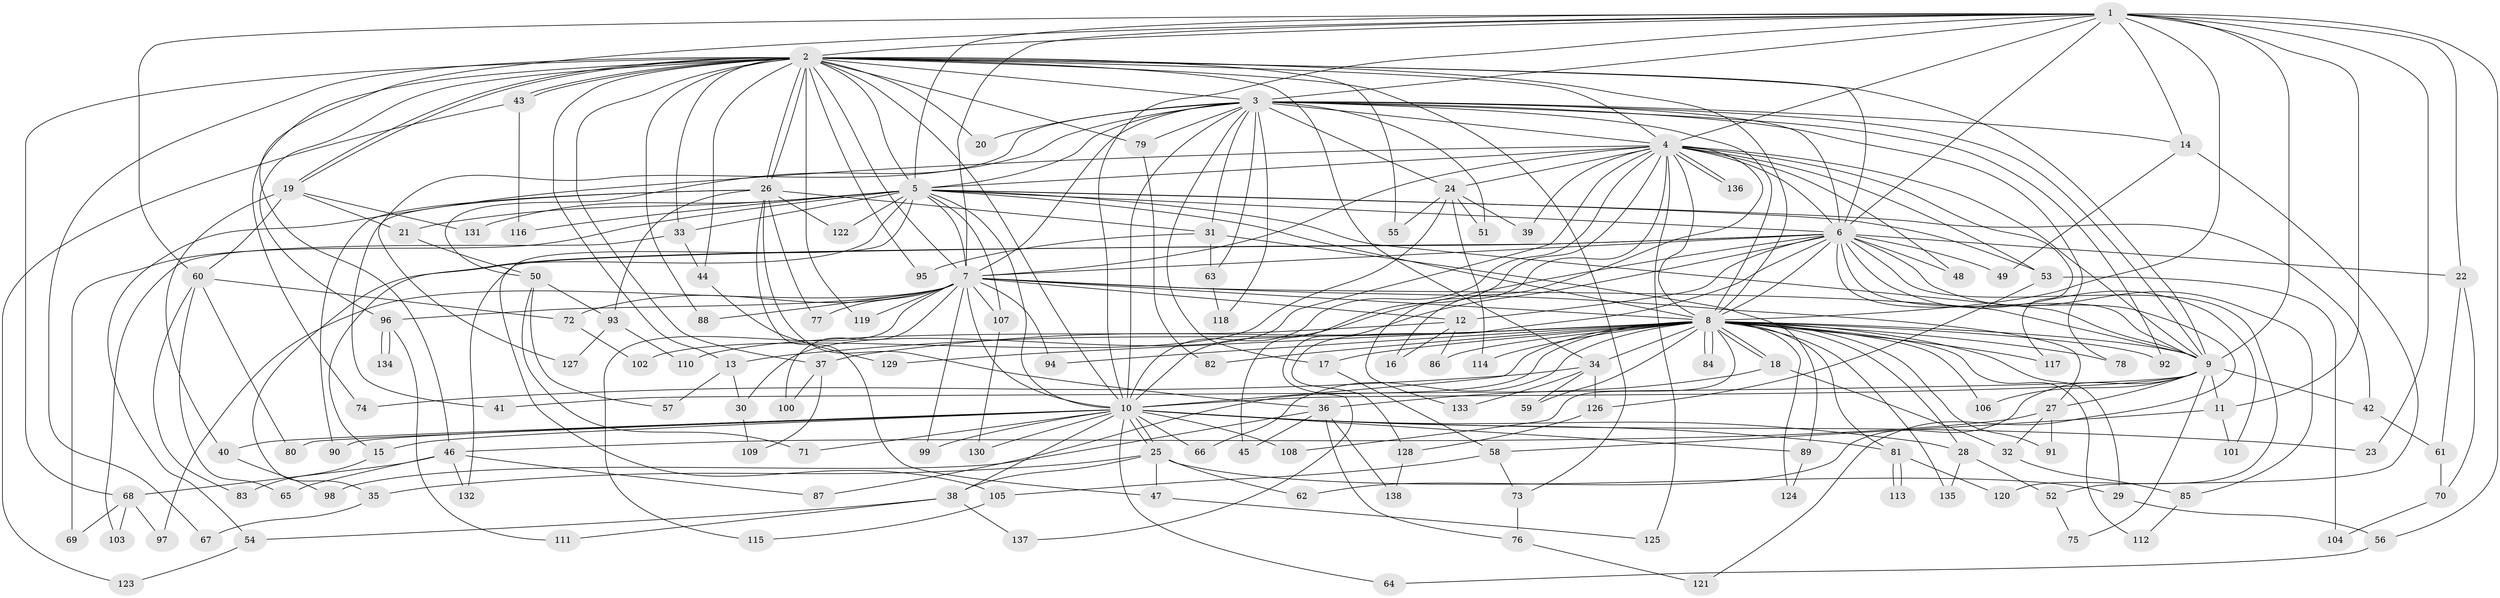 // coarse degree distribution, {16: 0.009708737864077669, 30: 0.009708737864077669, 19: 0.02912621359223301, 33: 0.019417475728155338, 21: 0.009708737864077669, 14: 0.009708737864077669, 5: 0.06796116504854369, 4: 0.10679611650485436, 3: 0.20388349514563106, 2: 0.4563106796116505, 6: 0.06796116504854369, 10: 0.009708737864077669}
// Generated by graph-tools (version 1.1) at 2025/51/02/27/25 19:51:51]
// undirected, 138 vertices, 301 edges
graph export_dot {
graph [start="1"]
  node [color=gray90,style=filled];
  1;
  2;
  3;
  4;
  5;
  6;
  7;
  8;
  9;
  10;
  11;
  12;
  13;
  14;
  15;
  16;
  17;
  18;
  19;
  20;
  21;
  22;
  23;
  24;
  25;
  26;
  27;
  28;
  29;
  30;
  31;
  32;
  33;
  34;
  35;
  36;
  37;
  38;
  39;
  40;
  41;
  42;
  43;
  44;
  45;
  46;
  47;
  48;
  49;
  50;
  51;
  52;
  53;
  54;
  55;
  56;
  57;
  58;
  59;
  60;
  61;
  62;
  63;
  64;
  65;
  66;
  67;
  68;
  69;
  70;
  71;
  72;
  73;
  74;
  75;
  76;
  77;
  78;
  79;
  80;
  81;
  82;
  83;
  84;
  85;
  86;
  87;
  88;
  89;
  90;
  91;
  92;
  93;
  94;
  95;
  96;
  97;
  98;
  99;
  100;
  101;
  102;
  103;
  104;
  105;
  106;
  107;
  108;
  109;
  110;
  111;
  112;
  113;
  114;
  115;
  116;
  117;
  118;
  119;
  120;
  121;
  122;
  123;
  124;
  125;
  126;
  127;
  128;
  129;
  130;
  131;
  132;
  133;
  134;
  135;
  136;
  137;
  138;
  1 -- 2;
  1 -- 3;
  1 -- 4;
  1 -- 5;
  1 -- 6;
  1 -- 7;
  1 -- 8;
  1 -- 9;
  1 -- 10;
  1 -- 11;
  1 -- 14;
  1 -- 22;
  1 -- 23;
  1 -- 46;
  1 -- 56;
  1 -- 60;
  2 -- 3;
  2 -- 4;
  2 -- 5;
  2 -- 6;
  2 -- 7;
  2 -- 8;
  2 -- 9;
  2 -- 10;
  2 -- 13;
  2 -- 19;
  2 -- 19;
  2 -- 20;
  2 -- 26;
  2 -- 26;
  2 -- 33;
  2 -- 34;
  2 -- 37;
  2 -- 43;
  2 -- 43;
  2 -- 44;
  2 -- 55;
  2 -- 67;
  2 -- 68;
  2 -- 73;
  2 -- 74;
  2 -- 79;
  2 -- 88;
  2 -- 95;
  2 -- 96;
  2 -- 119;
  3 -- 4;
  3 -- 5;
  3 -- 6;
  3 -- 7;
  3 -- 8;
  3 -- 9;
  3 -- 10;
  3 -- 14;
  3 -- 17;
  3 -- 20;
  3 -- 24;
  3 -- 31;
  3 -- 50;
  3 -- 51;
  3 -- 63;
  3 -- 78;
  3 -- 79;
  3 -- 92;
  3 -- 118;
  3 -- 127;
  4 -- 5;
  4 -- 6;
  4 -- 7;
  4 -- 8;
  4 -- 9;
  4 -- 10;
  4 -- 16;
  4 -- 24;
  4 -- 30;
  4 -- 39;
  4 -- 45;
  4 -- 48;
  4 -- 53;
  4 -- 54;
  4 -- 117;
  4 -- 125;
  4 -- 133;
  4 -- 136;
  4 -- 136;
  5 -- 6;
  5 -- 7;
  5 -- 8;
  5 -- 9;
  5 -- 10;
  5 -- 21;
  5 -- 33;
  5 -- 35;
  5 -- 42;
  5 -- 53;
  5 -- 69;
  5 -- 105;
  5 -- 107;
  5 -- 116;
  5 -- 122;
  5 -- 131;
  6 -- 7;
  6 -- 8;
  6 -- 9;
  6 -- 10;
  6 -- 12;
  6 -- 15;
  6 -- 22;
  6 -- 48;
  6 -- 49;
  6 -- 85;
  6 -- 101;
  6 -- 120;
  6 -- 121;
  6 -- 128;
  6 -- 132;
  6 -- 137;
  7 -- 8;
  7 -- 9;
  7 -- 10;
  7 -- 12;
  7 -- 27;
  7 -- 72;
  7 -- 77;
  7 -- 88;
  7 -- 94;
  7 -- 96;
  7 -- 97;
  7 -- 99;
  7 -- 100;
  7 -- 107;
  7 -- 115;
  7 -- 119;
  8 -- 9;
  8 -- 10;
  8 -- 13;
  8 -- 17;
  8 -- 18;
  8 -- 18;
  8 -- 28;
  8 -- 29;
  8 -- 34;
  8 -- 37;
  8 -- 59;
  8 -- 66;
  8 -- 78;
  8 -- 81;
  8 -- 82;
  8 -- 84;
  8 -- 84;
  8 -- 86;
  8 -- 87;
  8 -- 91;
  8 -- 92;
  8 -- 94;
  8 -- 106;
  8 -- 108;
  8 -- 112;
  8 -- 114;
  8 -- 117;
  8 -- 124;
  8 -- 129;
  8 -- 135;
  9 -- 10;
  9 -- 11;
  9 -- 27;
  9 -- 41;
  9 -- 42;
  9 -- 62;
  9 -- 75;
  9 -- 106;
  10 -- 15;
  10 -- 23;
  10 -- 25;
  10 -- 25;
  10 -- 28;
  10 -- 38;
  10 -- 40;
  10 -- 64;
  10 -- 66;
  10 -- 71;
  10 -- 80;
  10 -- 81;
  10 -- 89;
  10 -- 90;
  10 -- 99;
  10 -- 108;
  10 -- 130;
  11 -- 58;
  11 -- 101;
  12 -- 16;
  12 -- 86;
  12 -- 110;
  13 -- 30;
  13 -- 57;
  14 -- 49;
  14 -- 52;
  15 -- 83;
  17 -- 58;
  18 -- 32;
  18 -- 36;
  19 -- 21;
  19 -- 40;
  19 -- 60;
  19 -- 131;
  21 -- 50;
  22 -- 61;
  22 -- 70;
  24 -- 39;
  24 -- 51;
  24 -- 55;
  24 -- 102;
  24 -- 114;
  25 -- 29;
  25 -- 35;
  25 -- 38;
  25 -- 47;
  25 -- 62;
  26 -- 31;
  26 -- 36;
  26 -- 41;
  26 -- 47;
  26 -- 77;
  26 -- 90;
  26 -- 93;
  26 -- 122;
  27 -- 32;
  27 -- 46;
  27 -- 91;
  28 -- 52;
  28 -- 135;
  29 -- 56;
  30 -- 109;
  31 -- 63;
  31 -- 89;
  31 -- 95;
  32 -- 85;
  33 -- 44;
  33 -- 103;
  34 -- 59;
  34 -- 74;
  34 -- 126;
  34 -- 133;
  35 -- 67;
  36 -- 45;
  36 -- 76;
  36 -- 98;
  36 -- 138;
  37 -- 100;
  37 -- 109;
  38 -- 54;
  38 -- 111;
  38 -- 137;
  40 -- 98;
  42 -- 61;
  43 -- 116;
  43 -- 123;
  44 -- 129;
  46 -- 65;
  46 -- 68;
  46 -- 87;
  46 -- 132;
  47 -- 125;
  50 -- 57;
  50 -- 71;
  50 -- 93;
  52 -- 75;
  53 -- 104;
  53 -- 126;
  54 -- 123;
  56 -- 64;
  58 -- 73;
  58 -- 105;
  60 -- 65;
  60 -- 72;
  60 -- 80;
  60 -- 83;
  61 -- 70;
  63 -- 118;
  68 -- 69;
  68 -- 97;
  68 -- 103;
  70 -- 104;
  72 -- 102;
  73 -- 76;
  76 -- 121;
  79 -- 82;
  81 -- 113;
  81 -- 113;
  81 -- 120;
  85 -- 112;
  89 -- 124;
  93 -- 110;
  93 -- 127;
  96 -- 111;
  96 -- 134;
  96 -- 134;
  105 -- 115;
  107 -- 130;
  126 -- 128;
  128 -- 138;
}
